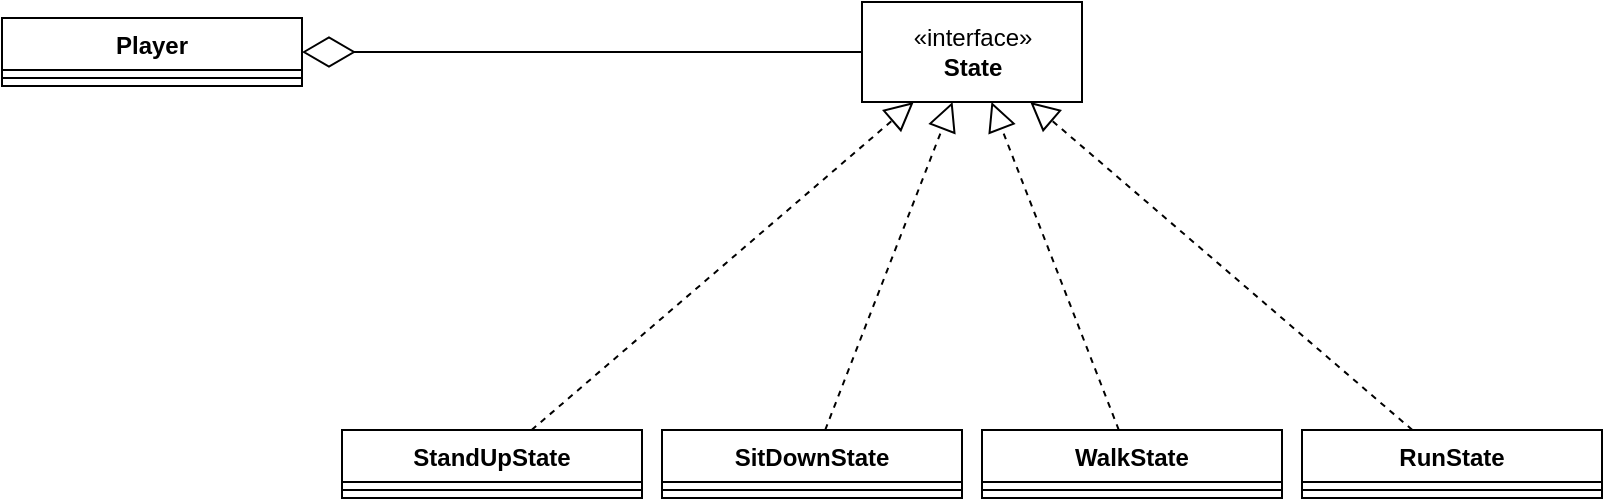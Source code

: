 <mxfile version="20.8.10" type="device"><diagram name="Page-1" id="ssiYADIoaD7K4TCL0frp"><mxGraphModel dx="1018" dy="1466" grid="1" gridSize="10" guides="1" tooltips="1" connect="1" arrows="1" fold="1" page="1" pageScale="1" pageWidth="850" pageHeight="1100" math="0" shadow="0"><root><mxCell id="0"/><mxCell id="1" parent="0"/><mxCell id="72NgEBZqEb5yvqxF7cdl-1" value="Player" style="swimlane;fontStyle=1;align=center;verticalAlign=top;childLayout=stackLayout;horizontal=1;startSize=26;horizontalStack=0;resizeParent=1;resizeParentMax=0;resizeLast=0;collapsible=1;marginBottom=0;" vertex="1" parent="1"><mxGeometry x="50" y="464" width="150" height="34" as="geometry"/></mxCell><mxCell id="72NgEBZqEb5yvqxF7cdl-3" value="" style="line;strokeWidth=1;fillColor=none;align=left;verticalAlign=middle;spacingTop=-1;spacingLeft=3;spacingRight=3;rotatable=0;labelPosition=right;points=[];portConstraint=eastwest;strokeColor=inherit;" vertex="1" parent="72NgEBZqEb5yvqxF7cdl-1"><mxGeometry y="26" width="150" height="8" as="geometry"/></mxCell><mxCell id="72NgEBZqEb5yvqxF7cdl-8" value="StandUpState" style="swimlane;fontStyle=1;align=center;verticalAlign=top;childLayout=stackLayout;horizontal=1;startSize=26;horizontalStack=0;resizeParent=1;resizeParentMax=0;resizeLast=0;collapsible=1;marginBottom=0;" vertex="1" parent="1"><mxGeometry x="220" y="670" width="150" height="34" as="geometry"/></mxCell><mxCell id="72NgEBZqEb5yvqxF7cdl-9" value="" style="line;strokeWidth=1;fillColor=none;align=left;verticalAlign=middle;spacingTop=-1;spacingLeft=3;spacingRight=3;rotatable=0;labelPosition=right;points=[];portConstraint=eastwest;strokeColor=inherit;" vertex="1" parent="72NgEBZqEb5yvqxF7cdl-8"><mxGeometry y="26" width="150" height="8" as="geometry"/></mxCell><mxCell id="72NgEBZqEb5yvqxF7cdl-10" value="SitDownState" style="swimlane;fontStyle=1;align=center;verticalAlign=top;childLayout=stackLayout;horizontal=1;startSize=26;horizontalStack=0;resizeParent=1;resizeParentMax=0;resizeLast=0;collapsible=1;marginBottom=0;" vertex="1" parent="1"><mxGeometry x="380" y="670" width="150" height="34" as="geometry"/></mxCell><mxCell id="72NgEBZqEb5yvqxF7cdl-11" value="" style="line;strokeWidth=1;fillColor=none;align=left;verticalAlign=middle;spacingTop=-1;spacingLeft=3;spacingRight=3;rotatable=0;labelPosition=right;points=[];portConstraint=eastwest;strokeColor=inherit;" vertex="1" parent="72NgEBZqEb5yvqxF7cdl-10"><mxGeometry y="26" width="150" height="8" as="geometry"/></mxCell><mxCell id="72NgEBZqEb5yvqxF7cdl-12" value="WalkState" style="swimlane;fontStyle=1;align=center;verticalAlign=top;childLayout=stackLayout;horizontal=1;startSize=26;horizontalStack=0;resizeParent=1;resizeParentMax=0;resizeLast=0;collapsible=1;marginBottom=0;" vertex="1" parent="1"><mxGeometry x="540" y="670" width="150" height="34" as="geometry"/></mxCell><mxCell id="72NgEBZqEb5yvqxF7cdl-13" value="" style="line;strokeWidth=1;fillColor=none;align=left;verticalAlign=middle;spacingTop=-1;spacingLeft=3;spacingRight=3;rotatable=0;labelPosition=right;points=[];portConstraint=eastwest;strokeColor=inherit;" vertex="1" parent="72NgEBZqEb5yvqxF7cdl-12"><mxGeometry y="26" width="150" height="8" as="geometry"/></mxCell><mxCell id="72NgEBZqEb5yvqxF7cdl-14" value="RunState" style="swimlane;fontStyle=1;align=center;verticalAlign=top;childLayout=stackLayout;horizontal=1;startSize=26;horizontalStack=0;resizeParent=1;resizeParentMax=0;resizeLast=0;collapsible=1;marginBottom=0;" vertex="1" parent="1"><mxGeometry x="700" y="670" width="150" height="34" as="geometry"/></mxCell><mxCell id="72NgEBZqEb5yvqxF7cdl-15" value="" style="line;strokeWidth=1;fillColor=none;align=left;verticalAlign=middle;spacingTop=-1;spacingLeft=3;spacingRight=3;rotatable=0;labelPosition=right;points=[];portConstraint=eastwest;strokeColor=inherit;" vertex="1" parent="72NgEBZqEb5yvqxF7cdl-14"><mxGeometry y="26" width="150" height="8" as="geometry"/></mxCell><mxCell id="72NgEBZqEb5yvqxF7cdl-20" value="«interface»&lt;br&gt;&lt;b&gt;State&lt;/b&gt;" style="html=1;" vertex="1" parent="1"><mxGeometry x="480" y="456" width="110" height="50" as="geometry"/></mxCell><mxCell id="72NgEBZqEb5yvqxF7cdl-21" value="" style="endArrow=block;dashed=1;endFill=0;endSize=12;html=1;rounded=0;" edge="1" parent="1" source="72NgEBZqEb5yvqxF7cdl-8" target="72NgEBZqEb5yvqxF7cdl-20"><mxGeometry width="160" relative="1" as="geometry"><mxPoint x="300" y="740" as="sourcePoint"/><mxPoint x="460" y="740" as="targetPoint"/></mxGeometry></mxCell><mxCell id="72NgEBZqEb5yvqxF7cdl-22" value="" style="endArrow=block;dashed=1;endFill=0;endSize=12;html=1;rounded=0;" edge="1" parent="1" source="72NgEBZqEb5yvqxF7cdl-10" target="72NgEBZqEb5yvqxF7cdl-20"><mxGeometry width="160" relative="1" as="geometry"><mxPoint x="350" y="730" as="sourcePoint"/><mxPoint x="470" y="750" as="targetPoint"/></mxGeometry></mxCell><mxCell id="72NgEBZqEb5yvqxF7cdl-23" value="" style="endArrow=block;dashed=1;endFill=0;endSize=12;html=1;rounded=0;" edge="1" parent="1" source="72NgEBZqEb5yvqxF7cdl-14" target="72NgEBZqEb5yvqxF7cdl-20"><mxGeometry width="160" relative="1" as="geometry"><mxPoint x="320" y="760" as="sourcePoint"/><mxPoint x="480" y="760" as="targetPoint"/></mxGeometry></mxCell><mxCell id="72NgEBZqEb5yvqxF7cdl-24" value="" style="endArrow=block;dashed=1;endFill=0;endSize=12;html=1;rounded=0;" edge="1" parent="1" source="72NgEBZqEb5yvqxF7cdl-12" target="72NgEBZqEb5yvqxF7cdl-20"><mxGeometry width="160" relative="1" as="geometry"><mxPoint x="330" y="770" as="sourcePoint"/><mxPoint x="490" y="770" as="targetPoint"/></mxGeometry></mxCell><mxCell id="72NgEBZqEb5yvqxF7cdl-25" value="" style="endArrow=diamondThin;endFill=0;endSize=24;html=1;rounded=0;" edge="1" parent="1" source="72NgEBZqEb5yvqxF7cdl-20" target="72NgEBZqEb5yvqxF7cdl-1"><mxGeometry width="160" relative="1" as="geometry"><mxPoint x="300" y="740" as="sourcePoint"/><mxPoint x="460" y="740" as="targetPoint"/></mxGeometry></mxCell></root></mxGraphModel></diagram></mxfile>
